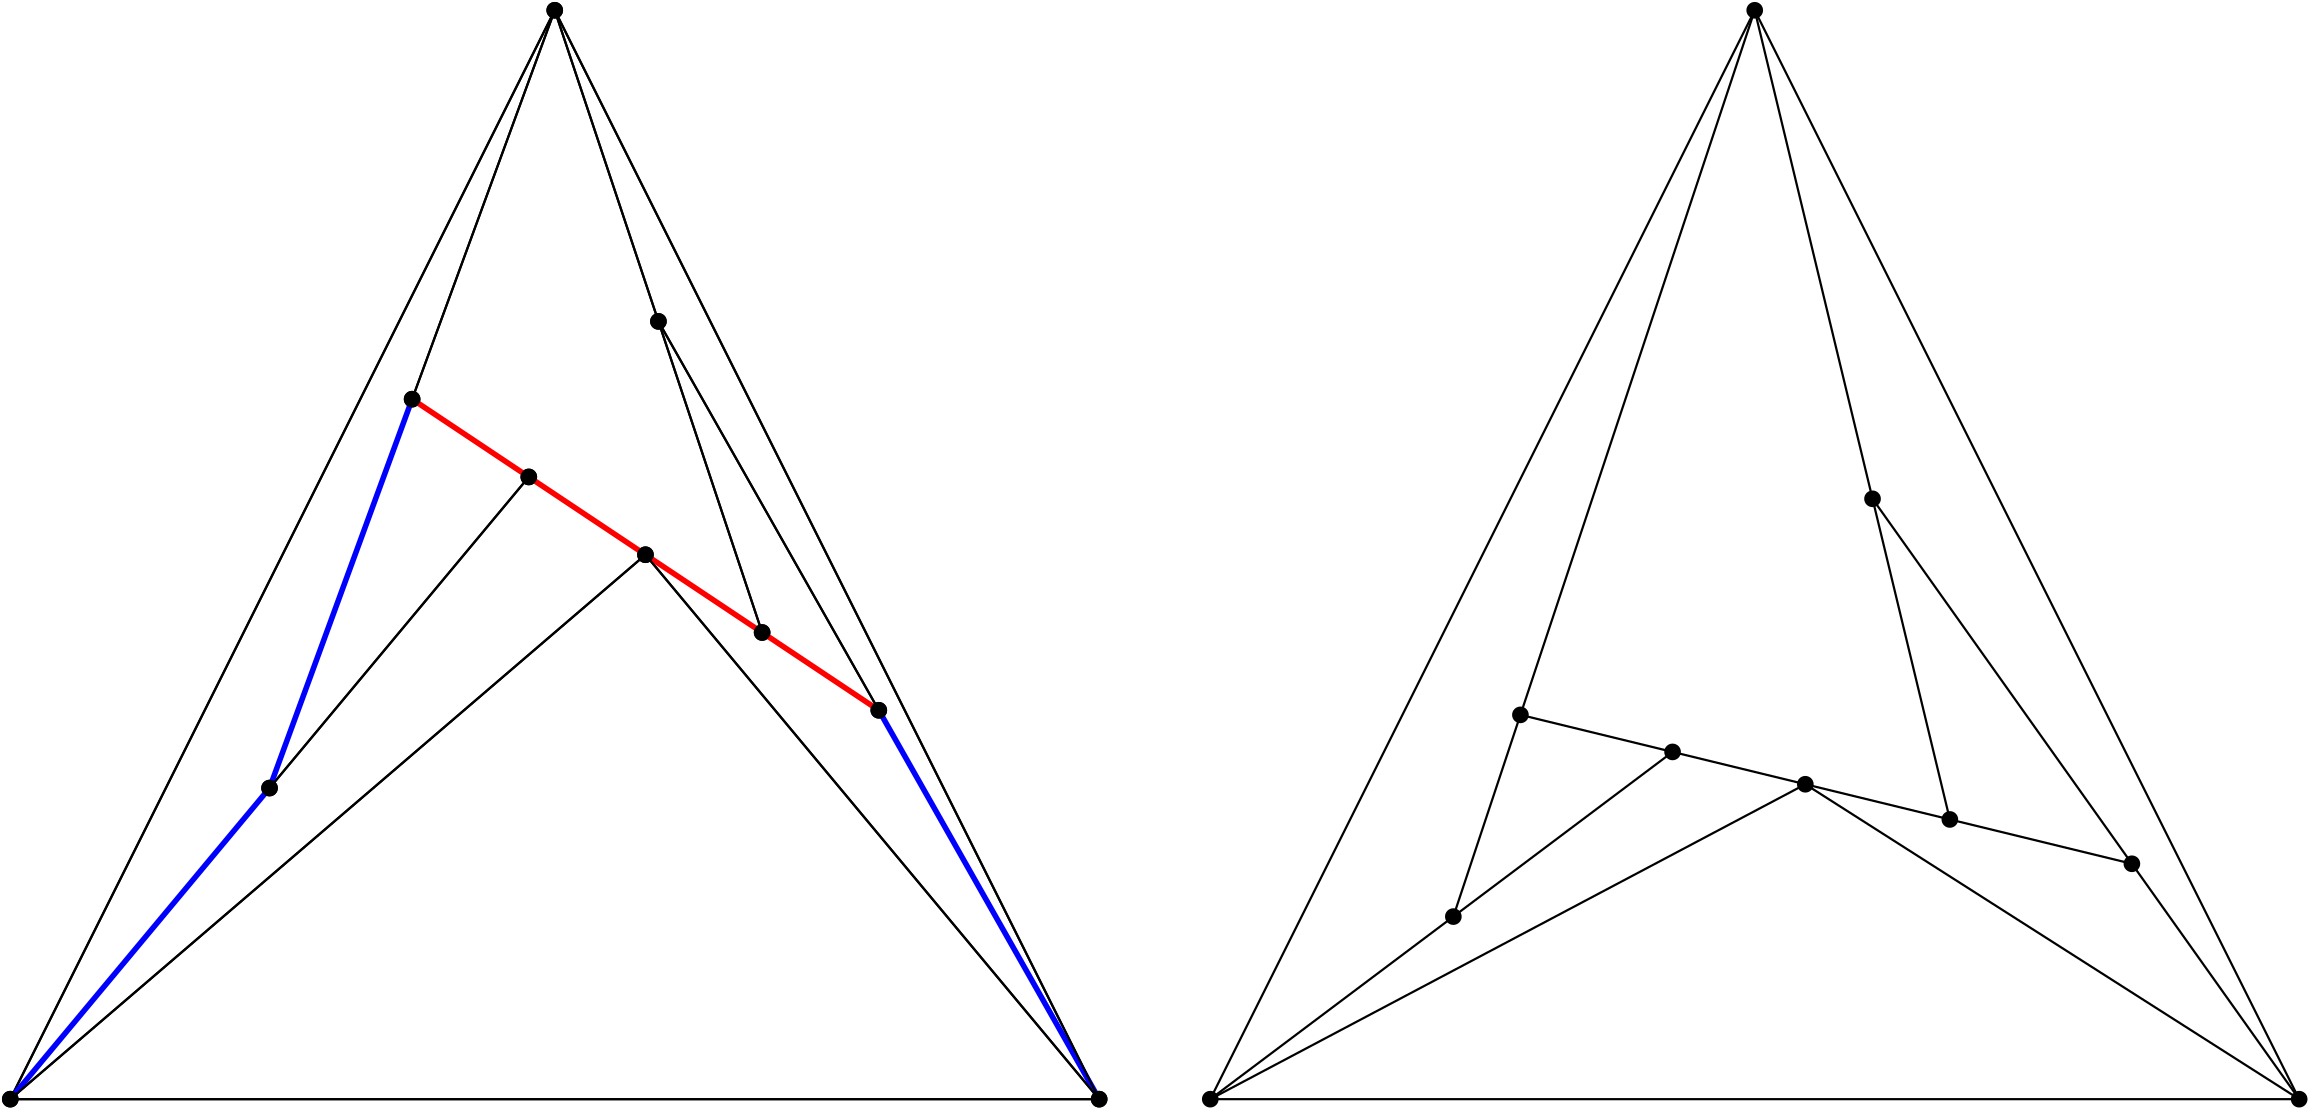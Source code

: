 <?xml version="1.0"?>
<!DOCTYPE ipe SYSTEM "ipe.dtd">
<ipe version="70206" creator="Ipe 7.2.7">
<info created="D:20150825115823" modified="D:20190708114821"/>
<ipestyle name="basic">
<symbol name="arrow/arc(spx)">
<path stroke="sym-stroke" fill="sym-stroke" pen="sym-pen">
0 0 m
-1 0.333 l
-1 -0.333 l
h
</path>
</symbol>
<symbol name="arrow/farc(spx)">
<path stroke="sym-stroke" fill="white" pen="sym-pen">
0 0 m
-1 0.333 l
-1 -0.333 l
h
</path>
</symbol>
<symbol name="mark/circle(sx)" transformations="translations">
<path fill="sym-stroke">
0.6 0 0 0.6 0 0 e
0.4 0 0 0.4 0 0 e
</path>
</symbol>
<symbol name="mark/disk(sx)" transformations="translations">
<path fill="sym-stroke">
0.6 0 0 0.6 0 0 e
</path>
</symbol>
<symbol name="mark/fdisk(sfx)" transformations="translations">
<group>
<path fill="sym-fill">
0.5 0 0 0.5 0 0 e
</path>
<path fill="sym-stroke" fillrule="eofill">
0.6 0 0 0.6 0 0 e
0.4 0 0 0.4 0 0 e
</path>
</group>
</symbol>
<symbol name="mark/box(sx)" transformations="translations">
<path fill="sym-stroke" fillrule="eofill">
-0.6 -0.6 m
0.6 -0.6 l
0.6 0.6 l
-0.6 0.6 l
h
-0.4 -0.4 m
0.4 -0.4 l
0.4 0.4 l
-0.4 0.4 l
h
</path>
</symbol>
<symbol name="mark/square(sx)" transformations="translations">
<path fill="sym-stroke">
-0.6 -0.6 m
0.6 -0.6 l
0.6 0.6 l
-0.6 0.6 l
h
</path>
</symbol>
<symbol name="mark/fsquare(sfx)" transformations="translations">
<group>
<path fill="sym-fill">
-0.5 -0.5 m
0.5 -0.5 l
0.5 0.5 l
-0.5 0.5 l
h
</path>
<path fill="sym-stroke" fillrule="eofill">
-0.6 -0.6 m
0.6 -0.6 l
0.6 0.6 l
-0.6 0.6 l
h
-0.4 -0.4 m
0.4 -0.4 l
0.4 0.4 l
-0.4 0.4 l
h
</path>
</group>
</symbol>
<symbol name="mark/cross(sx)" transformations="translations">
<group>
<path fill="sym-stroke">
-0.43 -0.57 m
0.57 0.43 l
0.43 0.57 l
-0.57 -0.43 l
h
</path>
<path fill="sym-stroke">
-0.43 0.57 m
0.57 -0.43 l
0.43 -0.57 l
-0.57 0.43 l
h
</path>
</group>
</symbol>
<symbol name="arrow/fnormal(spx)">
<path stroke="sym-stroke" fill="white" pen="sym-pen">
0 0 m
-1 0.333 l
-1 -0.333 l
h
</path>
</symbol>
<symbol name="arrow/pointed(spx)">
<path stroke="sym-stroke" fill="sym-stroke" pen="sym-pen">
0 0 m
-1 0.333 l
-0.8 0 l
-1 -0.333 l
h
</path>
</symbol>
<symbol name="arrow/fpointed(spx)">
<path stroke="sym-stroke" fill="white" pen="sym-pen">
0 0 m
-1 0.333 l
-0.8 0 l
-1 -0.333 l
h
</path>
</symbol>
<symbol name="arrow/linear(spx)">
<path stroke="sym-stroke" pen="sym-pen">
-1 0.333 m
0 0 l
-1 -0.333 l
</path>
</symbol>
<symbol name="arrow/fdouble(spx)">
<path stroke="sym-stroke" fill="white" pen="sym-pen">
0 0 m
-1 0.333 l
-1 -0.333 l
h
-1 0 m
-2 0.333 l
-2 -0.333 l
h
</path>
</symbol>
<symbol name="arrow/double(spx)">
<path stroke="sym-stroke" fill="sym-stroke" pen="sym-pen">
0 0 m
-1 0.333 l
-1 -0.333 l
h
-1 0 m
-2 0.333 l
-2 -0.333 l
h
</path>
</symbol>
<pen name="heavier" value="0.8"/>
<pen name="fat" value="1.2"/>
<pen name="ultrafat" value="2"/>
<symbolsize name="large" value="5"/>
<symbolsize name="small" value="2"/>
<symbolsize name="tiny" value="1.1"/>
<arrowsize name="large" value="10"/>
<arrowsize name="small" value="5"/>
<arrowsize name="tiny" value="3"/>
<color name="red" value="1 0 0"/>
<color name="green" value="0 1 0"/>
<color name="blue" value="0 0 1"/>
<color name="yellow" value="1 1 0"/>
<color name="orange" value="1 0.647 0"/>
<color name="gold" value="1 0.843 0"/>
<color name="purple" value="0.627 0.125 0.941"/>
<color name="gray" value="0.745"/>
<color name="brown" value="0.647 0.165 0.165"/>
<color name="navy" value="0 0 0.502"/>
<color name="pink" value="1 0.753 0.796"/>
<color name="seagreen" value="0.18 0.545 0.341"/>
<color name="turquoise" value="0.251 0.878 0.816"/>
<color name="violet" value="0.933 0.51 0.933"/>
<color name="darkblue" value="0 0 0.545"/>
<color name="darkcyan" value="0 0.545 0.545"/>
<color name="darkgray" value="0.663"/>
<color name="darkgreen" value="0 0.392 0"/>
<color name="darkmagenta" value="0.545 0 0.545"/>
<color name="darkorange" value="1 0.549 0"/>
<color name="darkred" value="0.545 0 0"/>
<color name="lightblue" value="0.678 0.847 0.902"/>
<color name="lightcyan" value="0.878 1 1"/>
<color name="lightgray" value="0.827"/>
<color name="lightgreen" value="0.565 0.933 0.565"/>
<color name="lightyellow" value="1 1 0.878"/>
<dashstyle name="dashed" value="[4] 0"/>
<dashstyle name="dotted" value="[1 3] 0"/>
<dashstyle name="dash dotted" value="[4 2 1 2] 0"/>
<dashstyle name="dash dot dotted" value="[4 2 1 2 1 2] 0"/>
<textsize name="large" value="\large"/>
<textsize name="Large" value="\Large"/>
<textsize name="LARGE" value="\LARGE"/>
<textsize name="huge" value="\huge"/>
<textsize name="Huge" value="\Huge"/>
<textsize name="small" value="\small"/>
<textsize name="footnote" value="\footnotesize"/>
<textsize name="tiny" value="\tiny"/>
<textstyle name="center" begin="\begin{center}" end="\end{center}"/>
<textstyle name="itemize" begin="\begin{itemize}" end="\end{itemize}"/>
<textstyle name="item" begin="\begin{itemize}\item{}" end="\end{itemize}"/>
<gridsize name="4 pts" value="4"/>
<gridsize name="8 pts (~3 mm)" value="8"/>
<gridsize name="16 pts (~6 mm)" value="16"/>
<gridsize name="32 pts (~12 mm)" value="32"/>
<gridsize name="10 pts (~3.5 mm)" value="10"/>
<gridsize name="20 pts (~7 mm)" value="20"/>
<gridsize name="14 pts (~5 mm)" value="14"/>
<gridsize name="28 pts (~10 mm)" value="28"/>
<gridsize name="56 pts (~20 mm)" value="56"/>
<anglesize name="90 deg" value="90"/>
<anglesize name="60 deg" value="60"/>
<anglesize name="45 deg" value="45"/>
<anglesize name="30 deg" value="30"/>
<anglesize name="22.5 deg" value="22.5"/>
<tiling name="falling" angle="-60" step="4" width="1"/>
<tiling name="rising" angle="30" step="4" width="1"/>
</ipestyle>
<page>
<layer name="alpha"/>
<layer name="beta"/>
<view layers="alpha beta" active="alpha"/>
<path layer="beta" stroke="black" pen="heavier">
296 492 m
244.667 352 l
</path>
<path stroke="black" pen="heavier">
296 492 m
100 100 l
</path>
<path stroke="black" pen="heavier">
296 492 m
492 100 l
</path>
<path stroke="black" pen="heavier">
296 492 m
333.333 380 l
</path>
<path stroke="black" pen="heavier">
100 100 m
492 100 l
</path>
<path stroke="black" pen="heavier">
100 100 m
328.667 296 l
</path>
<path stroke="black" pen="heavier">
492 100 m
328.667 296 l
</path>
<path stroke="blue" pen="ultrafat">
492 100 m
412.667 240 l
</path>
<path stroke="black" pen="heavier">
333.333 380 m
412.667 240 l
</path>
<path stroke="black" pen="heavier">
333.333 380 m
370.667 268 l
</path>
<path stroke="black" pen="heavier">
286.667 324 m
193.333 212 l
</path>
<use layer="alpha" name="mark/disk(sx)" pos="296 492" size="large" stroke="black"/>
<use name="mark/disk(sx)" pos="244.667 352" size="large" stroke="black"/>
<use name="mark/disk(sx)" pos="100 100" size="large" stroke="black"/>
<use name="mark/disk(sx)" pos="492 100" size="large" stroke="black"/>
<use name="mark/disk(sx)" pos="333.333 380" size="large" stroke="black"/>
<use name="mark/disk(sx)" pos="286.667 324" size="large" stroke="black"/>
<use name="mark/disk(sx)" pos="193.333 212" size="large" stroke="black"/>
<use name="mark/disk(sx)" pos="328.667 296" size="large" stroke="black"/>
<use name="mark/disk(sx)" pos="412.667 240" size="large" stroke="black"/>
<use name="mark/disk(sx)" pos="370.667 268" size="large" stroke="black"/>
<path matrix="1 0 0 1 432 0" stroke="black" pen="heavier">
296 492 m
211.652 238.345 l
</path>
<path matrix="1 0 0 1 432 0" stroke="black" pen="heavier">
296 492 m
100 100 l
</path>
<path matrix="1 0 0 1 432 0" stroke="black" pen="heavier">
296 492 m
492 100 l
</path>
<path matrix="1 0 0 1 432 0" stroke="black" pen="heavier">
296 492 m
338.412 316.128 l
</path>
<path matrix="1 0 0 1 432 0" stroke="black" pen="heavier">
211.652 238.345 m
187.505 165.729 l
</path>
<path matrix="1 0 0 1 432 0" stroke="black" pen="heavier">
100 100 m
492 100 l
</path>
<path matrix="1 0 0 1 432 0" stroke="black" pen="heavier">
100 100 m
187.505 165.729 l
</path>
<path matrix="1 0 0 1 432 0" stroke="black" pen="heavier">
100 100 m
314.217 213.369 l
</path>
<path matrix="1 0 0 1 432 0" stroke="black" pen="heavier">
492 100 m
314.217 213.369 l
</path>
<path matrix="1 0 0 1 432 0" stroke="black" pen="heavier">
492 100 m
431.78 184.741 l
</path>
<path matrix="1 0 0 1 432 0" stroke="black" pen="heavier">
338.412 316.128 m
431.78 184.741 l
</path>
<path matrix="1 0 0 1 432 0" stroke="black" pen="heavier">
338.412 316.128 m
366.247 200.699 l
</path>
<path matrix="1 0 0 1 432 0" stroke="black" pen="heavier">
266.424 225.008 m
187.505 165.729 l
</path>
<use matrix="1 0 0 1 432 0" name="mark/disk(sx)" pos="296 492" size="large" stroke="black"/>
<use matrix="1 0 0 1 432 0" name="mark/disk(sx)" pos="211.652 238.345" size="large" stroke="black"/>
<use matrix="1 0 0 1 432 0" name="mark/disk(sx)" pos="100 100" size="large" stroke="black"/>
<use matrix="1 0 0 1 432 0" name="mark/disk(sx)" pos="492 100" size="large" stroke="black"/>
<use matrix="1 0 0 1 432 0" name="mark/disk(sx)" pos="338.412 316.128" size="large" stroke="black"/>
<use matrix="1 0 0 1 432 0" name="mark/disk(sx)" pos="266.424 225.008" size="large" stroke="black"/>
<use matrix="1 0 0 1 432 0" name="mark/disk(sx)" pos="187.505 165.729" size="large" stroke="black"/>
<use matrix="1 0 0 1 432 0" name="mark/disk(sx)" pos="314.217 213.369" size="large" stroke="black"/>
<use matrix="1 0 0 1 432 0" name="mark/disk(sx)" pos="431.78 184.741" size="large" stroke="black"/>
<use matrix="1 0 0 1 432 0" name="mark/disk(sx)" pos="366.247 200.699" size="large" stroke="black"/>
<path stroke="black" pen="heavier">
643.652 238.345 m
698.424 225.008 l
746.217 213.369 l
798.247 200.699 l
863.78 184.741 l
</path>
<path stroke="red" pen="ultrafat">
244.667 352 m
286.667 324 l
328.667 296 l
370.667 268 l
412.667 240 l
</path>
<path stroke="black" pen="heavier">
296 492 m
244.667 352 l
</path>
<path stroke="black" pen="heavier">
296 492 m
100 100 l
</path>
<path stroke="black" pen="heavier">
296 492 m
492 100 l
</path>
<path stroke="black" pen="heavier">
296 492 m
333.333 380 l
</path>
<path stroke="blue" pen="ultrafat">
244.667 352 m
193.333 212 l
</path>
<path stroke="black" pen="heavier">
100 100 m
492 100 l
</path>
<path stroke="blue" pen="ultrafat">
100 100 m
193.333 212 l
</path>
<path stroke="black" pen="heavier">
100 100 m
328.667 296 l
</path>
<path stroke="black" pen="heavier">
492 100 m
328.667 296 l
</path>
<path stroke="black" pen="heavier">
333.333 380 m
412.667 240 l
</path>
<path stroke="black" pen="heavier">
333.333 380 m
370.667 268 l
</path>
<path stroke="black" pen="heavier">
286.667 324 m
193.333 212 l
</path>
<use name="mark/disk(sx)" pos="296 492" size="large" stroke="black"/>
<use name="mark/disk(sx)" pos="244.667 352" size="large" stroke="black"/>
<use name="mark/disk(sx)" pos="100 100" size="large" stroke="black"/>
<use name="mark/disk(sx)" pos="492 100" size="large" stroke="black"/>
<use name="mark/disk(sx)" pos="333.333 380" size="large" stroke="black"/>
<use name="mark/disk(sx)" pos="286.667 324" size="large" stroke="black"/>
<use name="mark/disk(sx)" pos="193.333 212" size="large" stroke="black"/>
<use name="mark/disk(sx)" pos="328.667 296" size="large" stroke="black"/>
<use name="mark/disk(sx)" pos="412.667 240" size="large" stroke="black"/>
<use name="mark/disk(sx)" pos="370.667 268" size="large" stroke="black"/>
</page>
</ipe>

